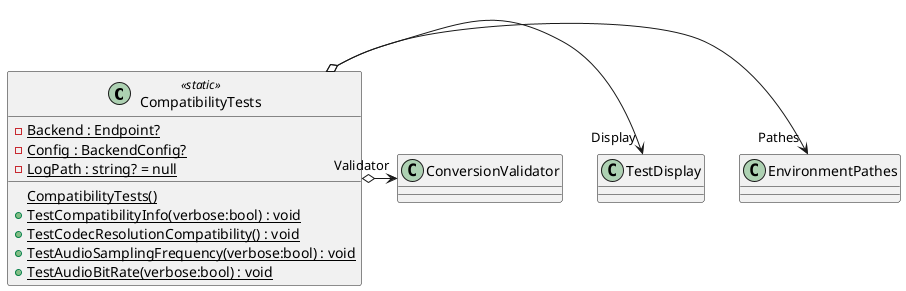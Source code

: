 @startuml
class CompatibilityTests <<static>> {
    - {static} Backend : Endpoint?
    - {static} Config : BackendConfig?
    - {static} LogPath : string? = null
    {static} CompatibilityTests()
    + {static} TestCompatibilityInfo(verbose:bool) : void
    + {static} TestCodecResolutionCompatibility() : void
    + {static} TestAudioSamplingFrequency(verbose:bool) : void
    + {static} TestAudioBitRate(verbose:bool) : void
}
CompatibilityTests o-> "Pathes" EnvironmentPathes
CompatibilityTests o-> "Display" TestDisplay
CompatibilityTests o-> "Validator" ConversionValidator
@enduml
